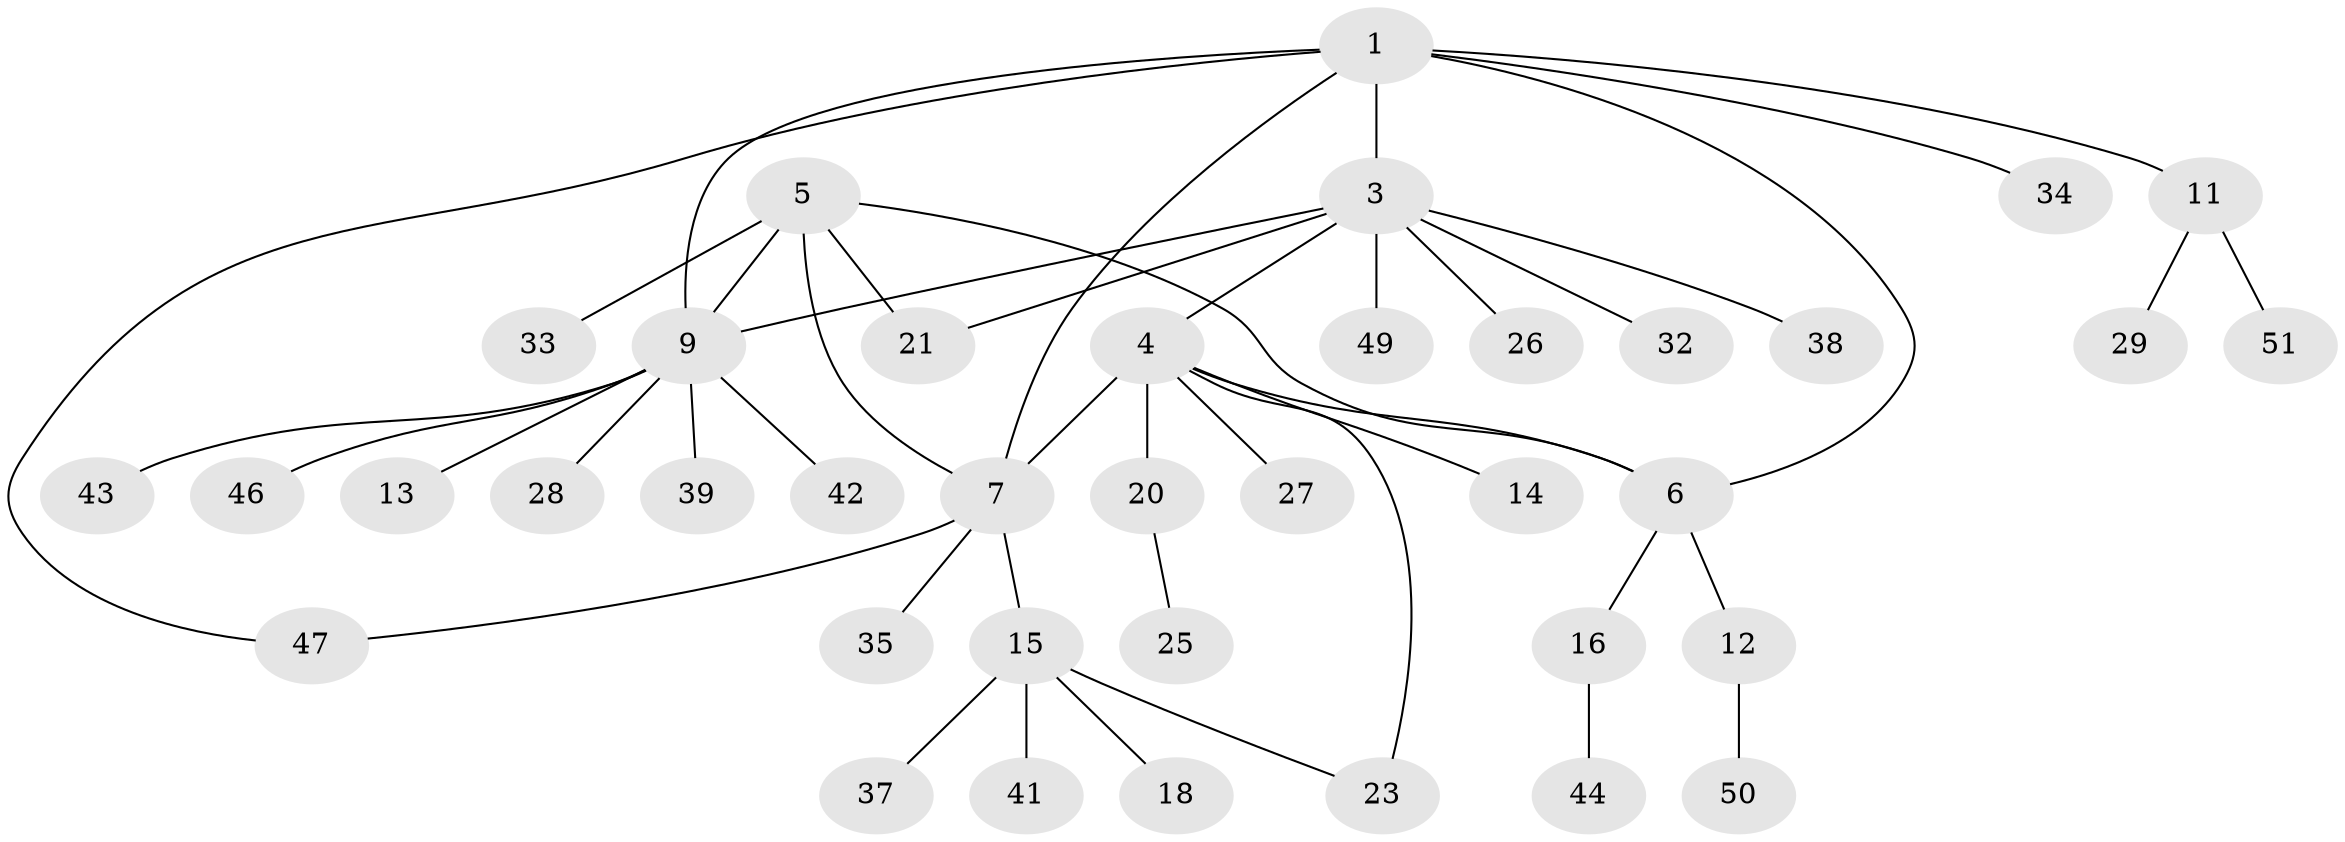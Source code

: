 // original degree distribution, {7: 0.0392156862745098, 2: 0.17647058823529413, 4: 0.058823529411764705, 8: 0.0196078431372549, 5: 0.0392156862745098, 10: 0.0196078431372549, 3: 0.0784313725490196, 1: 0.5490196078431373, 6: 0.0196078431372549}
// Generated by graph-tools (version 1.1) at 2025/11/02/27/25 16:11:30]
// undirected, 38 vertices, 45 edges
graph export_dot {
graph [start="1"]
  node [color=gray90,style=filled];
  1 [super="+2"];
  3 [super="+22"];
  4 [super="+19"];
  5 [super="+8"];
  6;
  7 [super="+24"];
  9 [super="+10"];
  11 [super="+17"];
  12 [super="+30"];
  13;
  14;
  15 [super="+31"];
  16 [super="+40"];
  18;
  20 [super="+48"];
  21;
  23;
  25 [super="+36"];
  26;
  27;
  28;
  29;
  32 [super="+45"];
  33;
  34;
  35;
  37;
  38;
  39;
  41;
  42;
  43;
  44;
  46;
  47;
  49;
  50;
  51;
  1 -- 3;
  1 -- 6;
  1 -- 7;
  1 -- 11;
  1 -- 34;
  1 -- 47;
  1 -- 9;
  3 -- 4;
  3 -- 9;
  3 -- 32;
  3 -- 49;
  3 -- 21;
  3 -- 38;
  3 -- 26;
  4 -- 6;
  4 -- 7;
  4 -- 14;
  4 -- 20;
  4 -- 23;
  4 -- 27;
  5 -- 6;
  5 -- 21;
  5 -- 9 [weight=2];
  5 -- 33;
  5 -- 7;
  6 -- 12;
  6 -- 16;
  7 -- 15;
  7 -- 35;
  7 -- 47;
  9 -- 39;
  9 -- 42;
  9 -- 43;
  9 -- 13;
  9 -- 46;
  9 -- 28;
  11 -- 29;
  11 -- 51;
  12 -- 50;
  15 -- 18;
  15 -- 23;
  15 -- 41;
  15 -- 37;
  16 -- 44;
  20 -- 25;
}
